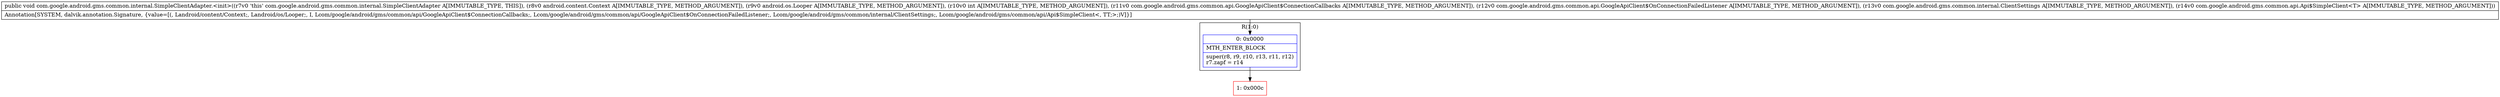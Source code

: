 digraph "CFG forcom.google.android.gms.common.internal.SimpleClientAdapter.\<init\>(Landroid\/content\/Context;Landroid\/os\/Looper;ILcom\/google\/android\/gms\/common\/api\/GoogleApiClient$ConnectionCallbacks;Lcom\/google\/android\/gms\/common\/api\/GoogleApiClient$OnConnectionFailedListener;Lcom\/google\/android\/gms\/common\/internal\/ClientSettings;Lcom\/google\/android\/gms\/common\/api\/Api$SimpleClient;)V" {
subgraph cluster_Region_129602883 {
label = "R(1:0)";
node [shape=record,color=blue];
Node_0 [shape=record,label="{0\:\ 0x0000|MTH_ENTER_BLOCK\l|super(r8, r9, r10, r13, r11, r12)\lr7.zapf = r14\l}"];
}
Node_1 [shape=record,color=red,label="{1\:\ 0x000c}"];
MethodNode[shape=record,label="{public void com.google.android.gms.common.internal.SimpleClientAdapter.\<init\>((r7v0 'this' com.google.android.gms.common.internal.SimpleClientAdapter A[IMMUTABLE_TYPE, THIS]), (r8v0 android.content.Context A[IMMUTABLE_TYPE, METHOD_ARGUMENT]), (r9v0 android.os.Looper A[IMMUTABLE_TYPE, METHOD_ARGUMENT]), (r10v0 int A[IMMUTABLE_TYPE, METHOD_ARGUMENT]), (r11v0 com.google.android.gms.common.api.GoogleApiClient$ConnectionCallbacks A[IMMUTABLE_TYPE, METHOD_ARGUMENT]), (r12v0 com.google.android.gms.common.api.GoogleApiClient$OnConnectionFailedListener A[IMMUTABLE_TYPE, METHOD_ARGUMENT]), (r13v0 com.google.android.gms.common.internal.ClientSettings A[IMMUTABLE_TYPE, METHOD_ARGUMENT]), (r14v0 com.google.android.gms.common.api.Api$SimpleClient\<T\> A[IMMUTABLE_TYPE, METHOD_ARGUMENT]))  | Annotation[SYSTEM, dalvik.annotation.Signature, \{value=[(, Landroid\/content\/Context;, Landroid\/os\/Looper;, I, Lcom\/google\/android\/gms\/common\/api\/GoogleApiClient$ConnectionCallbacks;, Lcom\/google\/android\/gms\/common\/api\/GoogleApiClient$OnConnectionFailedListener;, Lcom\/google\/android\/gms\/common\/internal\/ClientSettings;, Lcom\/google\/android\/gms\/common\/api\/Api$SimpleClient\<, TT;\>;)V]\}]\l}"];
MethodNode -> Node_0;
Node_0 -> Node_1;
}

